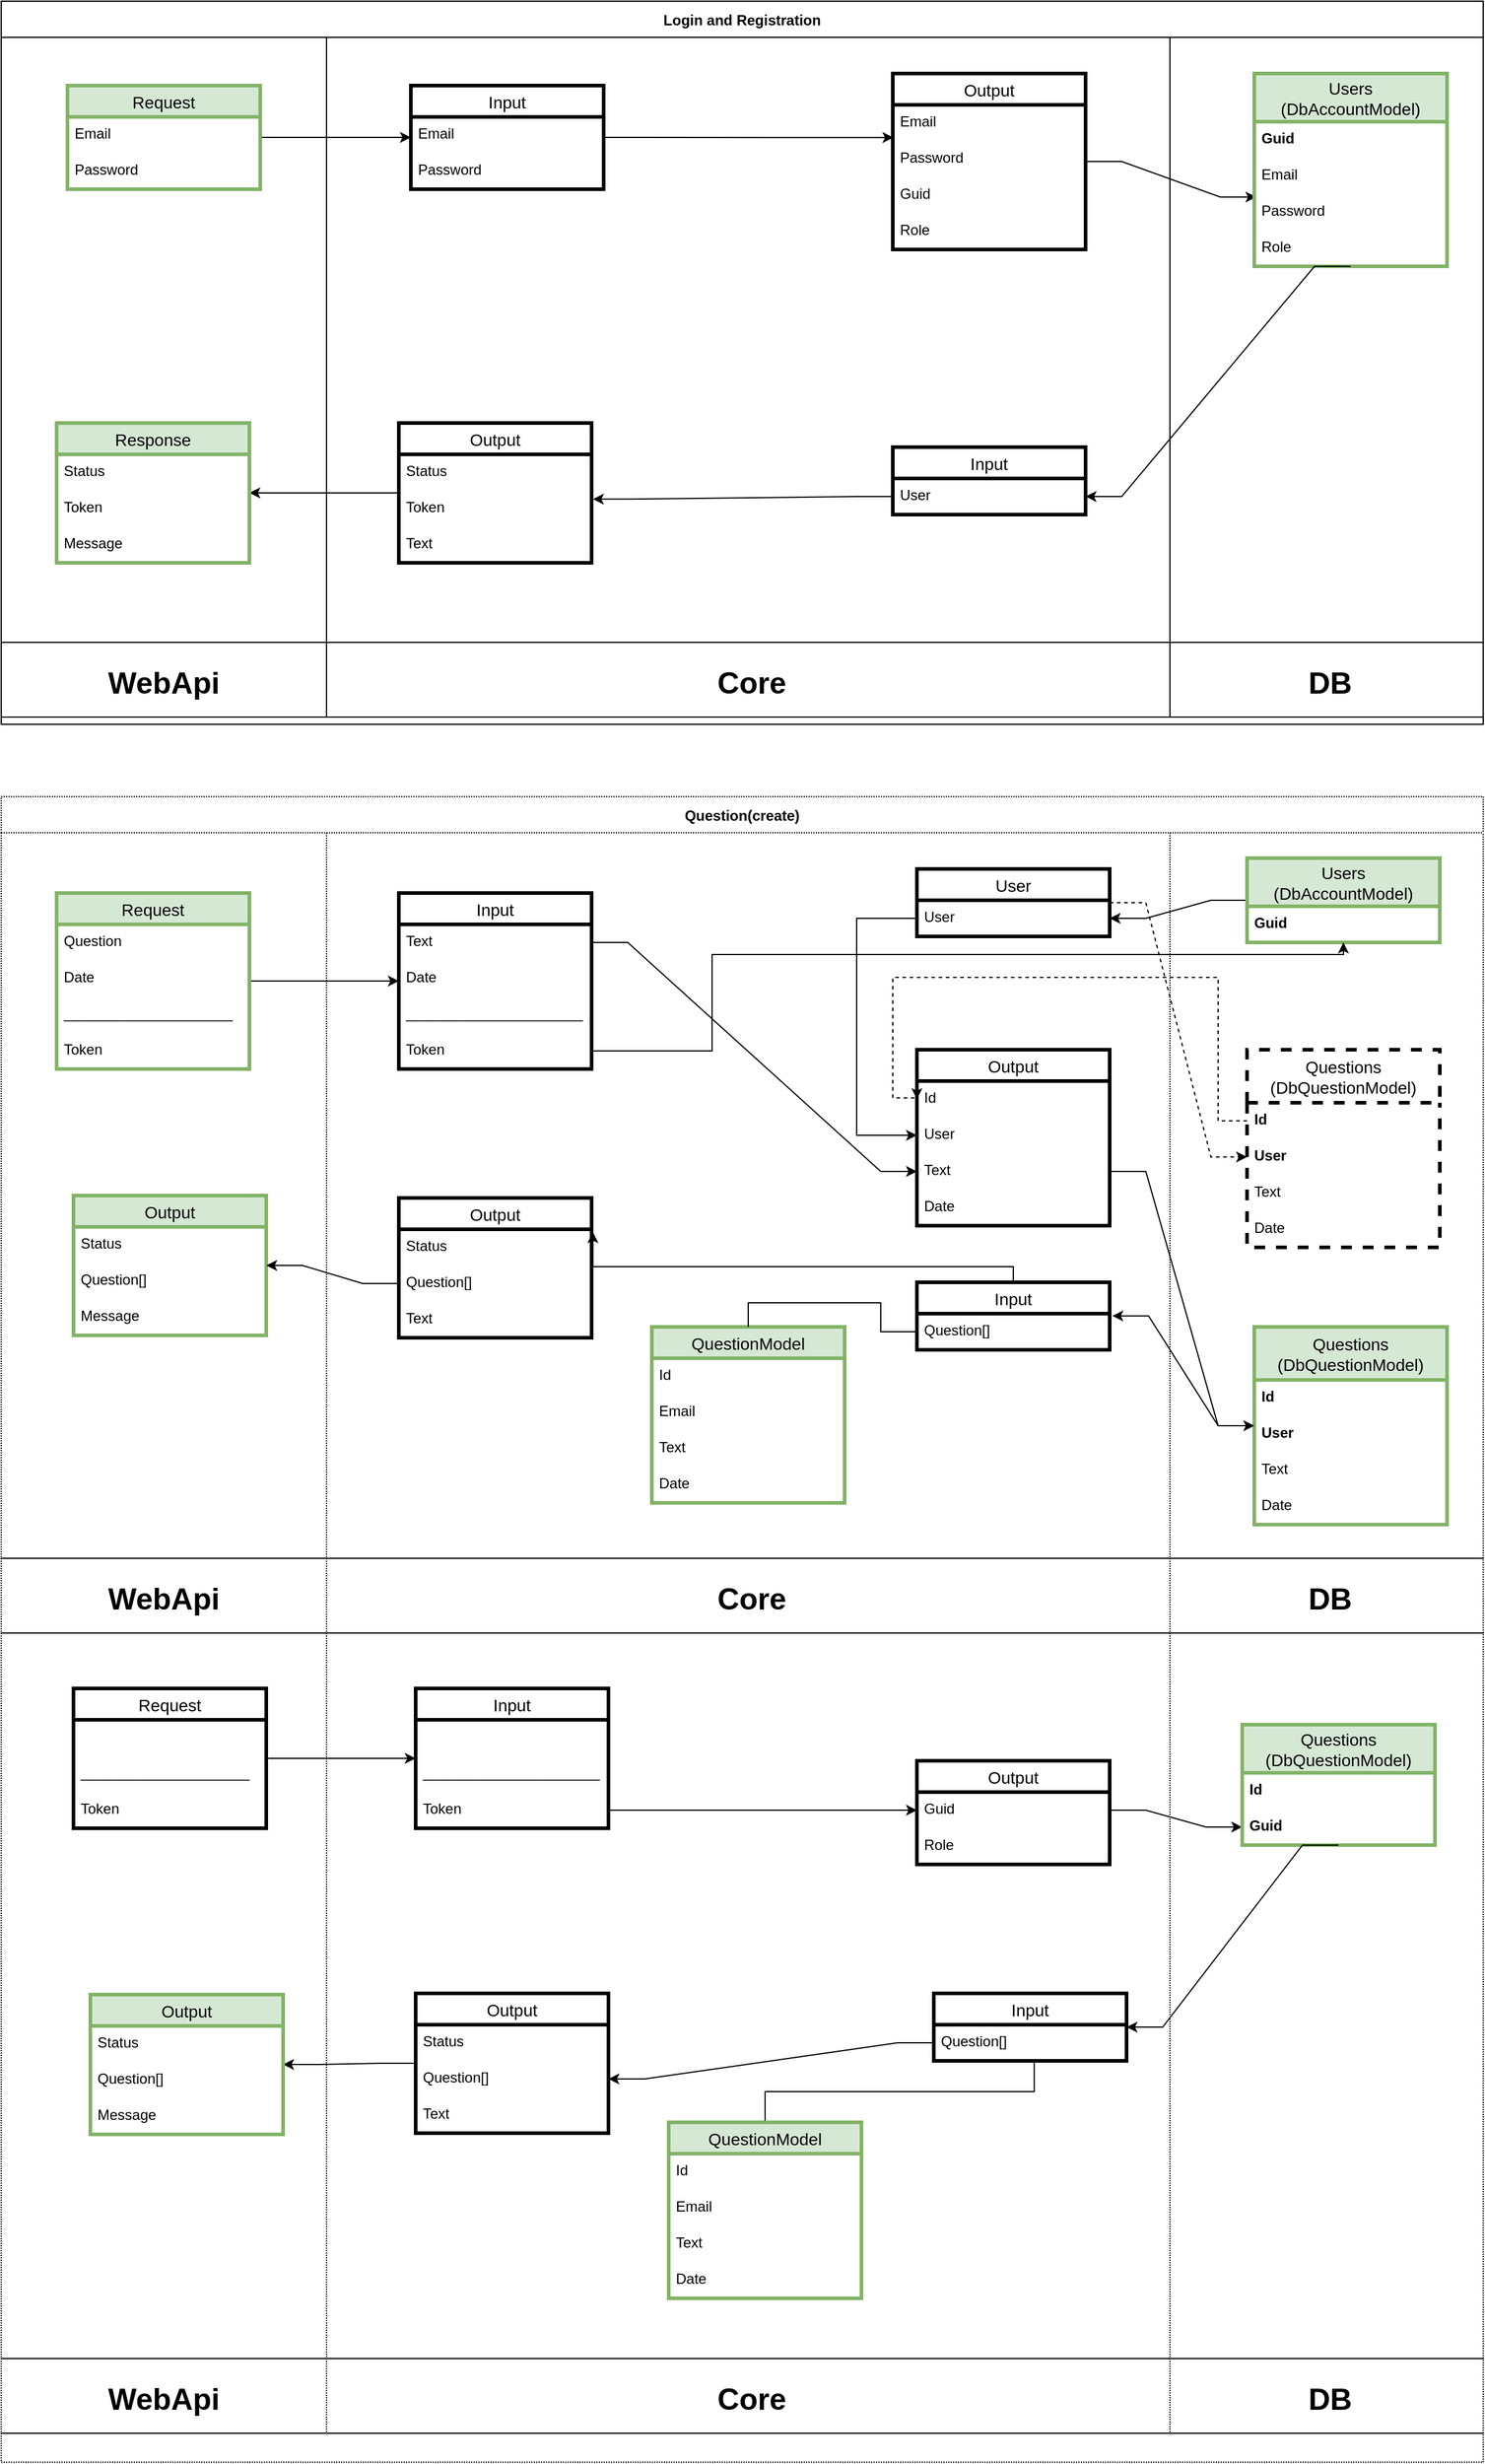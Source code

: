 <mxfile version="20.1.1" type="device"><diagram id="C5RBs43oDa-KdzZeNtuy" name="Page-1"><mxGraphModel dx="2043" dy="658" grid="1" gridSize="10" guides="1" tooltips="1" connect="1" arrows="1" fold="1" page="1" pageScale="1" pageWidth="827" pageHeight="1169" math="0" shadow="0"><root><mxCell id="WIyWlLk6GJQsqaUBKTNV-0"/><mxCell id="WIyWlLk6GJQsqaUBKTNV-1" parent="WIyWlLk6GJQsqaUBKTNV-0"/><mxCell id="7UvQwR4lHRqra6OR5dTo-18" value="Login and Registration" style="shape=table;startSize=30;container=1;collapsible=1;childLayout=tableLayout;fixedRows=1;rowLines=0;fontStyle=1;align=center;resizeLast=1;" parent="WIyWlLk6GJQsqaUBKTNV-1" vertex="1"><mxGeometry x="-620" y="50" width="1230" height="600" as="geometry"/></mxCell><mxCell id="7UvQwR4lHRqra6OR5dTo-22" value="" style="shape=tableRow;horizontal=0;startSize=0;swimlaneHead=0;swimlaneBody=0;fillColor=none;collapsible=0;dropTarget=0;points=[[0,0.5],[1,0.5]];portConstraint=eastwest;top=0;left=0;right=0;bottom=1;" parent="7UvQwR4lHRqra6OR5dTo-18" vertex="1"><mxGeometry y="30" width="1230" height="502" as="geometry"/></mxCell><mxCell id="7UvQwR4lHRqra6OR5dTo-23" value="" style="shape=partialRectangle;connectable=0;fillColor=none;top=0;left=0;bottom=0;right=0;fontStyle=1;overflow=hidden;" parent="7UvQwR4lHRqra6OR5dTo-22" vertex="1"><mxGeometry width="270" height="502" as="geometry"><mxRectangle width="270" height="502" as="alternateBounds"/></mxGeometry></mxCell><mxCell id="7UvQwR4lHRqra6OR5dTo-24" value="" style="shape=partialRectangle;connectable=0;fillColor=none;top=0;left=0;bottom=0;right=0;align=left;spacingLeft=6;fontStyle=5;overflow=hidden;" parent="7UvQwR4lHRqra6OR5dTo-22" vertex="1"><mxGeometry x="270" width="700" height="502" as="geometry"><mxRectangle width="700" height="502" as="alternateBounds"/></mxGeometry></mxCell><mxCell id="7UvQwR4lHRqra6OR5dTo-51" style="shape=partialRectangle;connectable=0;fillColor=none;top=0;left=0;bottom=0;right=0;align=left;spacingLeft=6;fontStyle=5;overflow=hidden;" parent="7UvQwR4lHRqra6OR5dTo-22" vertex="1"><mxGeometry x="970" width="260" height="502" as="geometry"><mxRectangle width="260" height="502" as="alternateBounds"/></mxGeometry></mxCell><mxCell id="7UvQwR4lHRqra6OR5dTo-47" style="shape=tableRow;horizontal=0;startSize=0;swimlaneHead=0;swimlaneBody=0;fillColor=none;collapsible=0;dropTarget=0;points=[[0,0.5],[1,0.5]];portConstraint=eastwest;top=0;left=0;right=0;bottom=1;fontStyle=1;align=center;" parent="7UvQwR4lHRqra6OR5dTo-18" vertex="1"><mxGeometry y="532" width="1230" height="62" as="geometry"/></mxCell><mxCell id="7UvQwR4lHRqra6OR5dTo-48" value="WebApi" style="shape=partialRectangle;connectable=0;fillColor=none;top=0;left=0;bottom=0;right=0;fontStyle=1;overflow=hidden;fontSize=25;" parent="7UvQwR4lHRqra6OR5dTo-47" vertex="1"><mxGeometry width="270" height="62" as="geometry"><mxRectangle width="270" height="62" as="alternateBounds"/></mxGeometry></mxCell><mxCell id="7UvQwR4lHRqra6OR5dTo-49" value="Core" style="shape=partialRectangle;connectable=0;fillColor=none;top=0;left=0;bottom=0;right=0;align=center;spacingLeft=6;fontStyle=1;overflow=hidden;fontSize=25;" parent="7UvQwR4lHRqra6OR5dTo-47" vertex="1"><mxGeometry x="270" width="700" height="62" as="geometry"><mxRectangle width="700" height="62" as="alternateBounds"/></mxGeometry></mxCell><mxCell id="7UvQwR4lHRqra6OR5dTo-52" value="DB" style="shape=partialRectangle;connectable=0;fillColor=none;top=0;left=0;bottom=0;right=0;align=center;spacingLeft=6;fontStyle=1;overflow=hidden;fontSize=25;" parent="7UvQwR4lHRqra6OR5dTo-47" vertex="1"><mxGeometry x="970" width="260" height="62" as="geometry"><mxRectangle width="260" height="62" as="alternateBounds"/></mxGeometry></mxCell><mxCell id="7UvQwR4lHRqra6OR5dTo-75" style="edgeStyle=entityRelationEdgeStyle;rounded=0;orthogonalLoop=1;jettySize=auto;html=1;entryX=0;entryY=0.5;entryDx=0;entryDy=0;fontSize=25;" parent="WIyWlLk6GJQsqaUBKTNV-1" source="7UvQwR4lHRqra6OR5dTo-53" target="7UvQwR4lHRqra6OR5dTo-72" edge="1"><mxGeometry relative="1" as="geometry"/></mxCell><mxCell id="7UvQwR4lHRqra6OR5dTo-53" value="Request" style="swimlane;fontStyle=0;childLayout=stackLayout;horizontal=1;startSize=26;horizontalStack=0;resizeParent=1;resizeParentMax=0;resizeLast=0;collapsible=1;marginBottom=0;align=center;fontSize=14;strokeWidth=3;fillColor=#d5e8d4;strokeColor=#82b366;" parent="WIyWlLk6GJQsqaUBKTNV-1" vertex="1"><mxGeometry x="-565" y="120" width="160" height="86" as="geometry"/></mxCell><mxCell id="7UvQwR4lHRqra6OR5dTo-54" value="Email" style="text;strokeColor=none;fillColor=none;spacingLeft=4;spacingRight=4;overflow=hidden;rotatable=0;points=[[0,0.5],[1,0.5]];portConstraint=eastwest;fontSize=12;" parent="7UvQwR4lHRqra6OR5dTo-53" vertex="1"><mxGeometry y="26" width="160" height="30" as="geometry"/></mxCell><mxCell id="7UvQwR4lHRqra6OR5dTo-55" value="Password" style="text;strokeColor=none;fillColor=none;spacingLeft=4;spacingRight=4;overflow=hidden;rotatable=0;points=[[0,0.5],[1,0.5]];portConstraint=eastwest;fontSize=12;" parent="7UvQwR4lHRqra6OR5dTo-53" vertex="1"><mxGeometry y="56" width="160" height="30" as="geometry"/></mxCell><mxCell id="7UvQwR4lHRqra6OR5dTo-71" style="edgeStyle=entityRelationEdgeStyle;rounded=0;orthogonalLoop=1;jettySize=auto;html=1;entryX=0.011;entryY=0.082;entryDx=0;entryDy=0;fontSize=25;entryPerimeter=0;" parent="WIyWlLk6GJQsqaUBKTNV-1" source="7UvQwR4lHRqra6OR5dTo-57" target="7UvQwR4lHRqra6OR5dTo-68" edge="1"><mxGeometry relative="1" as="geometry"/></mxCell><mxCell id="7UvQwR4lHRqra6OR5dTo-57" value="Output" style="swimlane;fontStyle=0;childLayout=stackLayout;horizontal=1;startSize=26;horizontalStack=0;resizeParent=1;resizeParentMax=0;resizeLast=0;collapsible=1;marginBottom=0;align=center;fontSize=14;strokeWidth=3;" parent="WIyWlLk6GJQsqaUBKTNV-1" vertex="1"><mxGeometry x="120" y="110" width="160" height="146" as="geometry"/></mxCell><mxCell id="7UvQwR4lHRqra6OR5dTo-58" value="Email" style="text;strokeColor=none;fillColor=none;spacingLeft=4;spacingRight=4;overflow=hidden;rotatable=0;points=[[0,0.5],[1,0.5]];portConstraint=eastwest;fontSize=12;" parent="7UvQwR4lHRqra6OR5dTo-57" vertex="1"><mxGeometry y="26" width="160" height="30" as="geometry"/></mxCell><mxCell id="7UvQwR4lHRqra6OR5dTo-59" value="Password" style="text;strokeColor=none;fillColor=none;spacingLeft=4;spacingRight=4;overflow=hidden;rotatable=0;points=[[0,0.5],[1,0.5]];portConstraint=eastwest;fontSize=12;" parent="7UvQwR4lHRqra6OR5dTo-57" vertex="1"><mxGeometry y="56" width="160" height="30" as="geometry"/></mxCell><mxCell id="7UvQwR4lHRqra6OR5dTo-60" value="Guid" style="text;strokeColor=none;fillColor=none;spacingLeft=4;spacingRight=4;overflow=hidden;rotatable=0;points=[[0,0.5],[1,0.5]];portConstraint=eastwest;fontSize=12;" parent="7UvQwR4lHRqra6OR5dTo-57" vertex="1"><mxGeometry y="86" width="160" height="30" as="geometry"/></mxCell><mxCell id="7UvQwR4lHRqra6OR5dTo-64" value="Role" style="text;strokeColor=none;fillColor=none;spacingLeft=4;spacingRight=4;overflow=hidden;rotatable=0;points=[[0,0.5],[1,0.5]];portConstraint=eastwest;fontSize=12;" parent="7UvQwR4lHRqra6OR5dTo-57" vertex="1"><mxGeometry y="116" width="160" height="30" as="geometry"/></mxCell><mxCell id="7UvQwR4lHRqra6OR5dTo-65" value="Users&#10;(DbAccountModel)" style="swimlane;fontStyle=0;childLayout=stackLayout;horizontal=1;startSize=40;horizontalStack=0;resizeParent=1;resizeParentMax=0;resizeLast=0;collapsible=1;marginBottom=0;align=center;fontSize=14;strokeWidth=3;fillColor=#d5e8d4;strokeColor=#82b366;" parent="WIyWlLk6GJQsqaUBKTNV-1" vertex="1"><mxGeometry x="420" y="110" width="160" height="160" as="geometry"/></mxCell><mxCell id="7UvQwR4lHRqra6OR5dTo-66" value="Guid" style="text;strokeColor=none;fillColor=none;spacingLeft=4;spacingRight=4;overflow=hidden;rotatable=0;points=[[0,0.5],[1,0.5]];portConstraint=eastwest;fontSize=12;fontStyle=1" parent="7UvQwR4lHRqra6OR5dTo-65" vertex="1"><mxGeometry y="40" width="160" height="30" as="geometry"/></mxCell><mxCell id="7UvQwR4lHRqra6OR5dTo-67" value="Email" style="text;strokeColor=none;fillColor=none;spacingLeft=4;spacingRight=4;overflow=hidden;rotatable=0;points=[[0,0.5],[1,0.5]];portConstraint=eastwest;fontSize=12;" parent="7UvQwR4lHRqra6OR5dTo-65" vertex="1"><mxGeometry y="70" width="160" height="30" as="geometry"/></mxCell><mxCell id="7UvQwR4lHRqra6OR5dTo-68" value="Password" style="text;strokeColor=none;fillColor=none;spacingLeft=4;spacingRight=4;overflow=hidden;rotatable=0;points=[[0,0.5],[1,0.5]];portConstraint=eastwest;fontSize=12;" parent="7UvQwR4lHRqra6OR5dTo-65" vertex="1"><mxGeometry y="100" width="160" height="30" as="geometry"/></mxCell><mxCell id="7UvQwR4lHRqra6OR5dTo-70" value="Role" style="text;strokeColor=none;fillColor=none;spacingLeft=4;spacingRight=4;overflow=hidden;rotatable=0;points=[[0,0.5],[1,0.5]];portConstraint=eastwest;fontSize=12;" parent="7UvQwR4lHRqra6OR5dTo-65" vertex="1"><mxGeometry y="130" width="160" height="30" as="geometry"/></mxCell><mxCell id="7UvQwR4lHRqra6OR5dTo-76" style="edgeStyle=entityRelationEdgeStyle;rounded=0;orthogonalLoop=1;jettySize=auto;html=1;fontSize=25;entryX=0.003;entryY=-0.094;entryDx=0;entryDy=0;entryPerimeter=0;" parent="WIyWlLk6GJQsqaUBKTNV-1" source="7UvQwR4lHRqra6OR5dTo-72" target="7UvQwR4lHRqra6OR5dTo-59" edge="1"><mxGeometry relative="1" as="geometry"/></mxCell><mxCell id="7UvQwR4lHRqra6OR5dTo-72" value="Input" style="swimlane;fontStyle=0;childLayout=stackLayout;horizontal=1;startSize=26;horizontalStack=0;resizeParent=1;resizeParentMax=0;resizeLast=0;collapsible=1;marginBottom=0;align=center;fontSize=14;strokeWidth=3;" parent="WIyWlLk6GJQsqaUBKTNV-1" vertex="1"><mxGeometry x="-280" y="120" width="160" height="86" as="geometry"/></mxCell><mxCell id="7UvQwR4lHRqra6OR5dTo-73" value="Email" style="text;strokeColor=none;fillColor=none;spacingLeft=4;spacingRight=4;overflow=hidden;rotatable=0;points=[[0,0.5],[1,0.5]];portConstraint=eastwest;fontSize=12;" parent="7UvQwR4lHRqra6OR5dTo-72" vertex="1"><mxGeometry y="26" width="160" height="30" as="geometry"/></mxCell><mxCell id="7UvQwR4lHRqra6OR5dTo-74" value="Password" style="text;strokeColor=none;fillColor=none;spacingLeft=4;spacingRight=4;overflow=hidden;rotatable=0;points=[[0,0.5],[1,0.5]];portConstraint=eastwest;fontSize=12;" parent="7UvQwR4lHRqra6OR5dTo-72" vertex="1"><mxGeometry y="56" width="160" height="30" as="geometry"/></mxCell><mxCell id="7UvQwR4lHRqra6OR5dTo-77" value="Input" style="swimlane;fontStyle=0;childLayout=stackLayout;horizontal=1;startSize=26;horizontalStack=0;resizeParent=1;resizeParentMax=0;resizeLast=0;collapsible=1;marginBottom=0;align=center;fontSize=14;strokeWidth=3;" parent="WIyWlLk6GJQsqaUBKTNV-1" vertex="1"><mxGeometry x="120" y="420" width="160" height="56" as="geometry"/></mxCell><mxCell id="7UvQwR4lHRqra6OR5dTo-78" value="User" style="text;strokeColor=none;fillColor=none;spacingLeft=4;spacingRight=4;overflow=hidden;rotatable=0;points=[[0,0.5],[1,0.5]];portConstraint=eastwest;fontSize=12;" parent="7UvQwR4lHRqra6OR5dTo-77" vertex="1"><mxGeometry y="26" width="160" height="30" as="geometry"/></mxCell><mxCell id="7UvQwR4lHRqra6OR5dTo-81" value="" style="endArrow=classic;html=1;rounded=0;fontSize=25;entryX=1;entryY=0.5;entryDx=0;entryDy=0;exitX=0.5;exitY=1;exitDx=0;exitDy=0;edgeStyle=entityRelationEdgeStyle;" parent="WIyWlLk6GJQsqaUBKTNV-1" source="7UvQwR4lHRqra6OR5dTo-65" target="7UvQwR4lHRqra6OR5dTo-78" edge="1"><mxGeometry width="50" height="50" relative="1" as="geometry"><mxPoint x="320" y="430" as="sourcePoint"/><mxPoint x="370" y="380" as="targetPoint"/></mxGeometry></mxCell><mxCell id="7UvQwR4lHRqra6OR5dTo-92" style="edgeStyle=entityRelationEdgeStyle;rounded=0;orthogonalLoop=1;jettySize=auto;html=1;entryX=1;entryY=0.5;entryDx=0;entryDy=0;fontSize=25;" parent="WIyWlLk6GJQsqaUBKTNV-1" source="7UvQwR4lHRqra6OR5dTo-82" target="7UvQwR4lHRqra6OR5dTo-88" edge="1"><mxGeometry relative="1" as="geometry"/></mxCell><mxCell id="7UvQwR4lHRqra6OR5dTo-82" value="Output" style="swimlane;fontStyle=0;childLayout=stackLayout;horizontal=1;startSize=26;horizontalStack=0;resizeParent=1;resizeParentMax=0;resizeLast=0;collapsible=1;marginBottom=0;align=center;fontSize=14;strokeWidth=3;" parent="WIyWlLk6GJQsqaUBKTNV-1" vertex="1"><mxGeometry x="-290" y="400" width="160" height="116" as="geometry"/></mxCell><mxCell id="7UvQwR4lHRqra6OR5dTo-84" value="Status" style="text;strokeColor=none;fillColor=none;spacingLeft=4;spacingRight=4;overflow=hidden;rotatable=0;points=[[0,0.5],[1,0.5]];portConstraint=eastwest;fontSize=12;" parent="7UvQwR4lHRqra6OR5dTo-82" vertex="1"><mxGeometry y="26" width="160" height="30" as="geometry"/></mxCell><mxCell id="7UvQwR4lHRqra6OR5dTo-85" value="Token" style="text;strokeColor=none;fillColor=none;spacingLeft=4;spacingRight=4;overflow=hidden;rotatable=0;points=[[0,0.5],[1,0.5]];portConstraint=eastwest;fontSize=12;" parent="7UvQwR4lHRqra6OR5dTo-82" vertex="1"><mxGeometry y="56" width="160" height="30" as="geometry"/></mxCell><mxCell id="7UvQwR4lHRqra6OR5dTo-86" value="Text" style="text;strokeColor=none;fillColor=none;spacingLeft=4;spacingRight=4;overflow=hidden;rotatable=0;points=[[0,0.5],[1,0.5]];portConstraint=eastwest;fontSize=12;" parent="7UvQwR4lHRqra6OR5dTo-82" vertex="1"><mxGeometry y="86" width="160" height="30" as="geometry"/></mxCell><mxCell id="7UvQwR4lHRqra6OR5dTo-87" style="edgeStyle=entityRelationEdgeStyle;rounded=0;orthogonalLoop=1;jettySize=auto;html=1;entryX=1.007;entryY=0.239;entryDx=0;entryDy=0;entryPerimeter=0;fontSize=25;" parent="WIyWlLk6GJQsqaUBKTNV-1" source="7UvQwR4lHRqra6OR5dTo-78" target="7UvQwR4lHRqra6OR5dTo-85" edge="1"><mxGeometry relative="1" as="geometry"/></mxCell><mxCell id="7UvQwR4lHRqra6OR5dTo-88" value="Response" style="swimlane;fontStyle=0;childLayout=stackLayout;horizontal=1;startSize=26;horizontalStack=0;resizeParent=1;resizeParentMax=0;resizeLast=0;collapsible=1;marginBottom=0;align=center;fontSize=14;strokeWidth=3;fillColor=#d5e8d4;strokeColor=#82b366;" parent="WIyWlLk6GJQsqaUBKTNV-1" vertex="1"><mxGeometry x="-574" y="400" width="160" height="116" as="geometry"/></mxCell><mxCell id="7UvQwR4lHRqra6OR5dTo-89" value="Status" style="text;strokeColor=none;fillColor=none;spacingLeft=4;spacingRight=4;overflow=hidden;rotatable=0;points=[[0,0.5],[1,0.5]];portConstraint=eastwest;fontSize=12;" parent="7UvQwR4lHRqra6OR5dTo-88" vertex="1"><mxGeometry y="26" width="160" height="30" as="geometry"/></mxCell><mxCell id="7UvQwR4lHRqra6OR5dTo-90" value="Token" style="text;strokeColor=none;fillColor=none;spacingLeft=4;spacingRight=4;overflow=hidden;rotatable=0;points=[[0,0.5],[1,0.5]];portConstraint=eastwest;fontSize=12;" parent="7UvQwR4lHRqra6OR5dTo-88" vertex="1"><mxGeometry y="56" width="160" height="30" as="geometry"/></mxCell><mxCell id="7UvQwR4lHRqra6OR5dTo-91" value="Message" style="text;strokeColor=none;fillColor=none;spacingLeft=4;spacingRight=4;overflow=hidden;rotatable=0;points=[[0,0.5],[1,0.5]];portConstraint=eastwest;fontSize=12;" parent="7UvQwR4lHRqra6OR5dTo-88" vertex="1"><mxGeometry y="86" width="160" height="30" as="geometry"/></mxCell><mxCell id="7UvQwR4lHRqra6OR5dTo-93" value="Question(create)" style="shape=table;startSize=30;container=1;collapsible=1;childLayout=tableLayout;fixedRows=1;rowLines=0;fontStyle=1;align=center;resizeLast=1;dashed=1;dashPattern=1 1;" parent="WIyWlLk6GJQsqaUBKTNV-1" vertex="1"><mxGeometry x="-620" y="710" width="1230" height="1382" as="geometry"/></mxCell><mxCell id="7UvQwR4lHRqra6OR5dTo-94" value="" style="shape=tableRow;horizontal=0;startSize=0;swimlaneHead=0;swimlaneBody=0;fillColor=none;collapsible=0;dropTarget=0;points=[[0,0.5],[1,0.5]];portConstraint=eastwest;top=0;left=0;right=0;bottom=1;" parent="7UvQwR4lHRqra6OR5dTo-93" vertex="1"><mxGeometry y="30" width="1230" height="602" as="geometry"/></mxCell><mxCell id="7UvQwR4lHRqra6OR5dTo-95" value="" style="shape=partialRectangle;connectable=0;fillColor=none;top=0;left=0;bottom=0;right=0;fontStyle=1;overflow=hidden;" parent="7UvQwR4lHRqra6OR5dTo-94" vertex="1"><mxGeometry width="270" height="602" as="geometry"><mxRectangle width="270" height="602" as="alternateBounds"/></mxGeometry></mxCell><mxCell id="7UvQwR4lHRqra6OR5dTo-96" value="" style="shape=partialRectangle;connectable=0;fillColor=none;top=0;left=0;bottom=0;right=0;align=left;spacingLeft=6;fontStyle=5;overflow=hidden;" parent="7UvQwR4lHRqra6OR5dTo-94" vertex="1"><mxGeometry x="270" width="700" height="602" as="geometry"><mxRectangle width="700" height="602" as="alternateBounds"/></mxGeometry></mxCell><mxCell id="7UvQwR4lHRqra6OR5dTo-97" style="shape=partialRectangle;connectable=0;fillColor=none;top=0;left=0;bottom=0;right=0;align=left;spacingLeft=6;fontStyle=5;overflow=hidden;" parent="7UvQwR4lHRqra6OR5dTo-94" vertex="1"><mxGeometry x="970" width="260" height="602" as="geometry"><mxRectangle width="260" height="602" as="alternateBounds"/></mxGeometry></mxCell><mxCell id="7UvQwR4lHRqra6OR5dTo-98" style="shape=tableRow;horizontal=0;startSize=0;swimlaneHead=0;swimlaneBody=0;fillColor=none;collapsible=0;dropTarget=0;points=[[0,0.5],[1,0.5]];portConstraint=eastwest;top=0;left=0;right=0;bottom=1;fontStyle=1;align=center;" parent="7UvQwR4lHRqra6OR5dTo-93" vertex="1"><mxGeometry y="632" width="1230" height="62" as="geometry"/></mxCell><mxCell id="7UvQwR4lHRqra6OR5dTo-99" value="WebApi" style="shape=partialRectangle;connectable=0;fillColor=none;top=0;left=0;bottom=0;right=0;fontStyle=1;overflow=hidden;fontSize=25;" parent="7UvQwR4lHRqra6OR5dTo-98" vertex="1"><mxGeometry width="270" height="62" as="geometry"><mxRectangle width="270" height="62" as="alternateBounds"/></mxGeometry></mxCell><mxCell id="7UvQwR4lHRqra6OR5dTo-100" value="Core" style="shape=partialRectangle;connectable=0;fillColor=none;top=0;left=0;bottom=0;right=0;align=center;spacingLeft=6;fontStyle=1;overflow=hidden;fontSize=25;" parent="7UvQwR4lHRqra6OR5dTo-98" vertex="1"><mxGeometry x="270" width="700" height="62" as="geometry"><mxRectangle width="700" height="62" as="alternateBounds"/></mxGeometry></mxCell><mxCell id="7UvQwR4lHRqra6OR5dTo-101" value="DB" style="shape=partialRectangle;connectable=0;fillColor=none;top=0;left=0;bottom=0;right=0;align=center;spacingLeft=6;fontStyle=1;overflow=hidden;fontSize=25;" parent="7UvQwR4lHRqra6OR5dTo-98" vertex="1"><mxGeometry x="970" width="260" height="62" as="geometry"><mxRectangle width="260" height="62" as="alternateBounds"/></mxGeometry></mxCell><mxCell id="7UvQwR4lHRqra6OR5dTo-165" value="" style="shape=tableRow;horizontal=0;startSize=0;swimlaneHead=0;swimlaneBody=0;fillColor=none;collapsible=0;dropTarget=0;points=[[0,0.5],[1,0.5]];portConstraint=eastwest;top=0;left=0;right=0;bottom=1;" parent="7UvQwR4lHRqra6OR5dTo-93" vertex="1"><mxGeometry y="694" width="1230" height="602" as="geometry"/></mxCell><mxCell id="7UvQwR4lHRqra6OR5dTo-166" value="" style="shape=partialRectangle;connectable=0;fillColor=none;top=0;left=0;bottom=0;right=0;fontStyle=1;overflow=hidden;" parent="7UvQwR4lHRqra6OR5dTo-165" vertex="1"><mxGeometry width="270" height="602" as="geometry"><mxRectangle width="270" height="602" as="alternateBounds"/></mxGeometry></mxCell><mxCell id="7UvQwR4lHRqra6OR5dTo-167" value="" style="shape=partialRectangle;connectable=0;fillColor=none;top=0;left=0;bottom=0;right=0;align=left;spacingLeft=6;fontStyle=5;overflow=hidden;" parent="7UvQwR4lHRqra6OR5dTo-165" vertex="1"><mxGeometry x="270" width="700" height="602" as="geometry"><mxRectangle width="700" height="602" as="alternateBounds"/></mxGeometry></mxCell><mxCell id="7UvQwR4lHRqra6OR5dTo-168" style="shape=partialRectangle;connectable=0;fillColor=none;top=0;left=0;bottom=0;right=0;align=left;spacingLeft=6;fontStyle=5;overflow=hidden;" parent="7UvQwR4lHRqra6OR5dTo-165" vertex="1"><mxGeometry x="970" width="260" height="602" as="geometry"><mxRectangle width="260" height="602" as="alternateBounds"/></mxGeometry></mxCell><mxCell id="7UvQwR4lHRqra6OR5dTo-169" style="shape=tableRow;horizontal=0;startSize=0;swimlaneHead=0;swimlaneBody=0;fillColor=none;collapsible=0;dropTarget=0;points=[[0,0.5],[1,0.5]];portConstraint=eastwest;top=0;left=0;right=0;bottom=1;fontStyle=1;align=center;" parent="7UvQwR4lHRqra6OR5dTo-93" vertex="1"><mxGeometry y="1296" width="1230" height="62" as="geometry"/></mxCell><mxCell id="7UvQwR4lHRqra6OR5dTo-170" value="WebApi" style="shape=partialRectangle;connectable=0;fillColor=none;top=0;left=0;bottom=0;right=0;fontStyle=1;overflow=hidden;fontSize=25;" parent="7UvQwR4lHRqra6OR5dTo-169" vertex="1"><mxGeometry width="270" height="62" as="geometry"><mxRectangle width="270" height="62" as="alternateBounds"/></mxGeometry></mxCell><mxCell id="7UvQwR4lHRqra6OR5dTo-171" value="Core" style="shape=partialRectangle;connectable=0;fillColor=none;top=0;left=0;bottom=0;right=0;align=center;spacingLeft=6;fontStyle=1;overflow=hidden;fontSize=25;" parent="7UvQwR4lHRqra6OR5dTo-169" vertex="1"><mxGeometry x="270" width="700" height="62" as="geometry"><mxRectangle width="700" height="62" as="alternateBounds"/></mxGeometry></mxCell><mxCell id="7UvQwR4lHRqra6OR5dTo-172" value="DB" style="shape=partialRectangle;connectable=0;fillColor=none;top=0;left=0;bottom=0;right=0;align=center;spacingLeft=6;fontStyle=1;overflow=hidden;fontSize=25;" parent="7UvQwR4lHRqra6OR5dTo-169" vertex="1"><mxGeometry x="970" width="260" height="62" as="geometry"><mxRectangle width="260" height="62" as="alternateBounds"/></mxGeometry></mxCell><mxCell id="AqzM5bqXc-fwZ_wGa6BH-6" style="edgeStyle=orthogonalEdgeStyle;rounded=0;orthogonalLoop=1;jettySize=auto;html=1;" edge="1" parent="WIyWlLk6GJQsqaUBKTNV-1" source="7UvQwR4lHRqra6OR5dTo-102" target="7UvQwR4lHRqra6OR5dTo-105"><mxGeometry relative="1" as="geometry"/></mxCell><mxCell id="7UvQwR4lHRqra6OR5dTo-102" value="Request" style="swimlane;fontStyle=0;childLayout=stackLayout;horizontal=1;startSize=26;horizontalStack=0;resizeParent=1;resizeParentMax=0;resizeLast=0;collapsible=1;marginBottom=0;align=center;fontSize=14;strokeWidth=3;fillColor=#d5e8d4;strokeColor=#82b366;" parent="WIyWlLk6GJQsqaUBKTNV-1" vertex="1"><mxGeometry x="-574" y="790" width="160" height="146" as="geometry"/></mxCell><mxCell id="7UvQwR4lHRqra6OR5dTo-104" value="Question" style="text;strokeColor=none;fillColor=none;spacingLeft=4;spacingRight=4;overflow=hidden;rotatable=0;points=[[0,0.5],[1,0.5]];portConstraint=eastwest;fontSize=12;" parent="7UvQwR4lHRqra6OR5dTo-102" vertex="1"><mxGeometry y="26" width="160" height="30" as="geometry"/></mxCell><mxCell id="7UvQwR4lHRqra6OR5dTo-122" value="Date" style="text;strokeColor=none;fillColor=none;spacingLeft=4;spacingRight=4;overflow=hidden;rotatable=0;points=[[0,0.5],[1,0.5]];portConstraint=eastwest;fontSize=12;" parent="7UvQwR4lHRqra6OR5dTo-102" vertex="1"><mxGeometry y="56" width="160" height="30" as="geometry"/></mxCell><mxCell id="7UvQwR4lHRqra6OR5dTo-115" value="_____________________" style="text;strokeColor=none;fillColor=none;spacingLeft=4;spacingRight=4;overflow=hidden;rotatable=0;points=[[0,0.5],[1,0.5]];portConstraint=eastwest;fontSize=12;" parent="7UvQwR4lHRqra6OR5dTo-102" vertex="1"><mxGeometry y="86" width="160" height="30" as="geometry"/></mxCell><mxCell id="7UvQwR4lHRqra6OR5dTo-114" value="Token" style="text;strokeColor=none;fillColor=none;spacingLeft=4;spacingRight=4;overflow=hidden;rotatable=0;points=[[0,0.5],[1,0.5]];portConstraint=eastwest;fontSize=12;" parent="7UvQwR4lHRqra6OR5dTo-102" vertex="1"><mxGeometry y="116" width="160" height="30" as="geometry"/></mxCell><mxCell id="7UvQwR4lHRqra6OR5dTo-105" value="Input" style="swimlane;fontStyle=0;childLayout=stackLayout;horizontal=1;startSize=26;horizontalStack=0;resizeParent=1;resizeParentMax=0;resizeLast=0;collapsible=1;marginBottom=0;align=center;fontSize=14;strokeWidth=3;" parent="WIyWlLk6GJQsqaUBKTNV-1" vertex="1"><mxGeometry x="-290" y="790" width="160" height="146" as="geometry"/></mxCell><mxCell id="7UvQwR4lHRqra6OR5dTo-107" value="Text" style="text;strokeColor=none;fillColor=none;spacingLeft=4;spacingRight=4;overflow=hidden;rotatable=0;points=[[0,0.5],[1,0.5]];portConstraint=eastwest;fontSize=12;" parent="7UvQwR4lHRqra6OR5dTo-105" vertex="1"><mxGeometry y="26" width="160" height="30" as="geometry"/></mxCell><mxCell id="7UvQwR4lHRqra6OR5dTo-123" value="Date" style="text;strokeColor=none;fillColor=none;spacingLeft=4;spacingRight=4;overflow=hidden;rotatable=0;points=[[0,0.5],[1,0.5]];portConstraint=eastwest;fontSize=12;" parent="7UvQwR4lHRqra6OR5dTo-105" vertex="1"><mxGeometry y="56" width="160" height="30" as="geometry"/></mxCell><mxCell id="7UvQwR4lHRqra6OR5dTo-117" value="______________________" style="text;strokeColor=none;fillColor=none;spacingLeft=4;spacingRight=4;overflow=hidden;rotatable=0;points=[[0,0.5],[1,0.5]];portConstraint=eastwest;fontSize=12;" parent="7UvQwR4lHRqra6OR5dTo-105" vertex="1"><mxGeometry y="86" width="160" height="30" as="geometry"/></mxCell><mxCell id="7UvQwR4lHRqra6OR5dTo-116" value="Token" style="text;strokeColor=none;fillColor=none;spacingLeft=4;spacingRight=4;overflow=hidden;rotatable=0;points=[[0,0.5],[1,0.5]];portConstraint=eastwest;fontSize=12;" parent="7UvQwR4lHRqra6OR5dTo-105" vertex="1"><mxGeometry y="116" width="160" height="30" as="geometry"/></mxCell><mxCell id="7UvQwR4lHRqra6OR5dTo-109" value="Output" style="swimlane;fontStyle=0;childLayout=stackLayout;horizontal=1;startSize=26;horizontalStack=0;resizeParent=1;resizeParentMax=0;resizeLast=0;collapsible=1;marginBottom=0;align=center;fontSize=14;strokeWidth=3;" parent="WIyWlLk6GJQsqaUBKTNV-1" vertex="1"><mxGeometry x="140" y="920" width="160" height="146" as="geometry"/></mxCell><mxCell id="AqzM5bqXc-fwZ_wGa6BH-32" value="Id" style="text;strokeColor=none;fillColor=none;spacingLeft=4;spacingRight=4;overflow=hidden;rotatable=0;points=[[0,0.5],[1,0.5]];portConstraint=eastwest;fontSize=12;" vertex="1" parent="7UvQwR4lHRqra6OR5dTo-109"><mxGeometry y="26" width="160" height="30" as="geometry"/></mxCell><mxCell id="7UvQwR4lHRqra6OR5dTo-110" value="User" style="text;strokeColor=none;fillColor=none;spacingLeft=4;spacingRight=4;overflow=hidden;rotatable=0;points=[[0,0.5],[1,0.5]];portConstraint=eastwest;fontSize=12;" parent="7UvQwR4lHRqra6OR5dTo-109" vertex="1"><mxGeometry y="56" width="160" height="30" as="geometry"/></mxCell><mxCell id="7UvQwR4lHRqra6OR5dTo-111" value="Text" style="text;strokeColor=none;fillColor=none;spacingLeft=4;spacingRight=4;overflow=hidden;rotatable=0;points=[[0,0.5],[1,0.5]];portConstraint=eastwest;fontSize=12;" parent="7UvQwR4lHRqra6OR5dTo-109" vertex="1"><mxGeometry y="86" width="160" height="30" as="geometry"/></mxCell><mxCell id="7UvQwR4lHRqra6OR5dTo-112" value="Date" style="text;strokeColor=none;fillColor=none;spacingLeft=4;spacingRight=4;overflow=hidden;rotatable=0;points=[[0,0.5],[1,0.5]];portConstraint=eastwest;fontSize=12;" parent="7UvQwR4lHRqra6OR5dTo-109" vertex="1"><mxGeometry y="116" width="160" height="30" as="geometry"/></mxCell><mxCell id="7UvQwR4lHRqra6OR5dTo-130" style="edgeStyle=entityRelationEdgeStyle;rounded=0;orthogonalLoop=1;jettySize=auto;html=1;entryX=1.014;entryY=0.063;entryDx=0;entryDy=0;fontSize=25;entryPerimeter=0;" parent="WIyWlLk6GJQsqaUBKTNV-1" source="7UvQwR4lHRqra6OR5dTo-118" target="7UvQwR4lHRqra6OR5dTo-127" edge="1"><mxGeometry relative="1" as="geometry"><mxPoint x="290.0" y="1111" as="targetPoint"/></mxGeometry></mxCell><mxCell id="7UvQwR4lHRqra6OR5dTo-118" value="Questions&#10;(DbQuestionModel)" style="swimlane;fontStyle=0;childLayout=stackLayout;horizontal=1;startSize=44;horizontalStack=0;resizeParent=1;resizeParentMax=0;resizeLast=0;collapsible=1;marginBottom=0;align=center;fontSize=14;strokeWidth=3;fillColor=#d5e8d4;strokeColor=#82b366;" parent="WIyWlLk6GJQsqaUBKTNV-1" vertex="1"><mxGeometry x="420" y="1150" width="160" height="164" as="geometry"/></mxCell><mxCell id="7UvQwR4lHRqra6OR5dTo-119" value="Id" style="text;strokeColor=none;fillColor=none;spacingLeft=4;spacingRight=4;overflow=hidden;rotatable=0;points=[[0,0.5],[1,0.5]];portConstraint=eastwest;fontSize=12;fontStyle=1" parent="7UvQwR4lHRqra6OR5dTo-118" vertex="1"><mxGeometry y="44" width="160" height="30" as="geometry"/></mxCell><mxCell id="7UvQwR4lHRqra6OR5dTo-120" value="User" style="text;strokeColor=none;fillColor=none;spacingLeft=4;spacingRight=4;overflow=hidden;rotatable=0;points=[[0,0.5],[1,0.5]];portConstraint=eastwest;fontSize=12;fontStyle=1" parent="7UvQwR4lHRqra6OR5dTo-118" vertex="1"><mxGeometry y="74" width="160" height="30" as="geometry"/></mxCell><mxCell id="7UvQwR4lHRqra6OR5dTo-121" value="Text" style="text;strokeColor=none;fillColor=none;spacingLeft=4;spacingRight=4;overflow=hidden;rotatable=0;points=[[0,0.5],[1,0.5]];portConstraint=eastwest;fontSize=12;" parent="7UvQwR4lHRqra6OR5dTo-118" vertex="1"><mxGeometry y="104" width="160" height="30" as="geometry"/></mxCell><mxCell id="7UvQwR4lHRqra6OR5dTo-124" value="Date" style="text;strokeColor=none;fillColor=none;spacingLeft=4;spacingRight=4;overflow=hidden;rotatable=0;points=[[0,0.5],[1,0.5]];portConstraint=eastwest;fontSize=12;" parent="7UvQwR4lHRqra6OR5dTo-118" vertex="1"><mxGeometry y="134" width="160" height="30" as="geometry"/></mxCell><mxCell id="7UvQwR4lHRqra6OR5dTo-125" style="edgeStyle=entityRelationEdgeStyle;rounded=0;orthogonalLoop=1;jettySize=auto;html=1;entryX=0;entryY=0.5;entryDx=0;entryDy=0;fontSize=25;" parent="WIyWlLk6GJQsqaUBKTNV-1" source="7UvQwR4lHRqra6OR5dTo-111" target="7UvQwR4lHRqra6OR5dTo-118" edge="1"><mxGeometry relative="1" as="geometry"/></mxCell><mxCell id="7UvQwR4lHRqra6OR5dTo-157" style="edgeStyle=orthogonalEdgeStyle;rounded=0;orthogonalLoop=1;jettySize=auto;html=1;entryX=1.007;entryY=0.08;entryDx=0;entryDy=0;entryPerimeter=0;fontSize=25;" parent="WIyWlLk6GJQsqaUBKTNV-1" source="7UvQwR4lHRqra6OR5dTo-126" target="7UvQwR4lHRqra6OR5dTo-148" edge="1"><mxGeometry relative="1" as="geometry"><Array as="points"><mxPoint x="220" y="1100"/><mxPoint x="-129" y="1100"/></Array></mxGeometry></mxCell><mxCell id="7UvQwR4lHRqra6OR5dTo-126" value="Input" style="swimlane;fontStyle=0;childLayout=stackLayout;horizontal=1;startSize=26;horizontalStack=0;resizeParent=1;resizeParentMax=0;resizeLast=0;collapsible=1;marginBottom=0;align=center;fontSize=14;strokeWidth=3;" parent="WIyWlLk6GJQsqaUBKTNV-1" vertex="1"><mxGeometry x="140" y="1113" width="160" height="56" as="geometry"/></mxCell><mxCell id="7UvQwR4lHRqra6OR5dTo-127" value="Question[]" style="text;strokeColor=none;fillColor=none;spacingLeft=4;spacingRight=4;overflow=hidden;rotatable=0;points=[[0,0.5],[1,0.5]];portConstraint=eastwest;fontSize=12;" parent="7UvQwR4lHRqra6OR5dTo-126" vertex="1"><mxGeometry y="26" width="160" height="30" as="geometry"/></mxCell><mxCell id="7UvQwR4lHRqra6OR5dTo-147" value="Output" style="swimlane;fontStyle=0;childLayout=stackLayout;horizontal=1;startSize=26;horizontalStack=0;resizeParent=1;resizeParentMax=0;resizeLast=0;collapsible=1;marginBottom=0;align=center;fontSize=14;strokeWidth=3;" parent="WIyWlLk6GJQsqaUBKTNV-1" vertex="1"><mxGeometry x="-290" y="1043" width="160" height="116" as="geometry"/></mxCell><mxCell id="7UvQwR4lHRqra6OR5dTo-148" value="Status" style="text;strokeColor=none;fillColor=none;spacingLeft=4;spacingRight=4;overflow=hidden;rotatable=0;points=[[0,0.5],[1,0.5]];portConstraint=eastwest;fontSize=12;" parent="7UvQwR4lHRqra6OR5dTo-147" vertex="1"><mxGeometry y="26" width="160" height="30" as="geometry"/></mxCell><mxCell id="7UvQwR4lHRqra6OR5dTo-149" value="Question[]" style="text;strokeColor=none;fillColor=none;spacingLeft=4;spacingRight=4;overflow=hidden;rotatable=0;points=[[0,0.5],[1,0.5]];portConstraint=eastwest;fontSize=12;" parent="7UvQwR4lHRqra6OR5dTo-147" vertex="1"><mxGeometry y="56" width="160" height="30" as="geometry"/></mxCell><mxCell id="7UvQwR4lHRqra6OR5dTo-150" value="Text" style="text;strokeColor=none;fillColor=none;spacingLeft=4;spacingRight=4;overflow=hidden;rotatable=0;points=[[0,0.5],[1,0.5]];portConstraint=eastwest;fontSize=12;" parent="7UvQwR4lHRqra6OR5dTo-147" vertex="1"><mxGeometry y="86" width="160" height="30" as="geometry"/></mxCell><mxCell id="7UvQwR4lHRqra6OR5dTo-151" value="QuestionModel" style="swimlane;fontStyle=0;childLayout=stackLayout;horizontal=1;startSize=26;horizontalStack=0;resizeParent=1;resizeParentMax=0;resizeLast=0;collapsible=1;marginBottom=0;align=center;fontSize=14;strokeWidth=3;fillColor=#d5e8d4;strokeColor=#82b366;" parent="WIyWlLk6GJQsqaUBKTNV-1" vertex="1"><mxGeometry x="-80" y="1150" width="160" height="146" as="geometry"/></mxCell><mxCell id="7UvQwR4lHRqra6OR5dTo-152" value="Id" style="text;strokeColor=none;fillColor=none;spacingLeft=4;spacingRight=4;overflow=hidden;rotatable=0;points=[[0,0.5],[1,0.5]];portConstraint=eastwest;fontSize=12;" parent="7UvQwR4lHRqra6OR5dTo-151" vertex="1"><mxGeometry y="26" width="160" height="30" as="geometry"/></mxCell><mxCell id="AqzM5bqXc-fwZ_wGa6BH-27" value="Email" style="text;strokeColor=none;fillColor=none;spacingLeft=4;spacingRight=4;overflow=hidden;rotatable=0;points=[[0,0.5],[1,0.5]];portConstraint=eastwest;fontSize=12;" vertex="1" parent="7UvQwR4lHRqra6OR5dTo-151"><mxGeometry y="56" width="160" height="30" as="geometry"/></mxCell><mxCell id="7UvQwR4lHRqra6OR5dTo-153" value="Text" style="text;strokeColor=none;fillColor=none;spacingLeft=4;spacingRight=4;overflow=hidden;rotatable=0;points=[[0,0.5],[1,0.5]];portConstraint=eastwest;fontSize=12;" parent="7UvQwR4lHRqra6OR5dTo-151" vertex="1"><mxGeometry y="86" width="160" height="30" as="geometry"/></mxCell><mxCell id="7UvQwR4lHRqra6OR5dTo-154" value="Date" style="text;strokeColor=none;fillColor=none;spacingLeft=4;spacingRight=4;overflow=hidden;rotatable=0;points=[[0,0.5],[1,0.5]];portConstraint=eastwest;fontSize=12;" parent="7UvQwR4lHRqra6OR5dTo-151" vertex="1"><mxGeometry y="116" width="160" height="30" as="geometry"/></mxCell><mxCell id="7UvQwR4lHRqra6OR5dTo-156" style="edgeStyle=orthogonalEdgeStyle;rounded=0;orthogonalLoop=1;jettySize=auto;html=1;entryX=0.5;entryY=0;entryDx=0;entryDy=0;fontSize=25;endArrow=none;endFill=0;" parent="WIyWlLk6GJQsqaUBKTNV-1" source="7UvQwR4lHRqra6OR5dTo-127" target="7UvQwR4lHRqra6OR5dTo-151" edge="1"><mxGeometry relative="1" as="geometry"/></mxCell><mxCell id="7UvQwR4lHRqra6OR5dTo-158" value="Output" style="swimlane;fontStyle=0;childLayout=stackLayout;horizontal=1;startSize=26;horizontalStack=0;resizeParent=1;resizeParentMax=0;resizeLast=0;collapsible=1;marginBottom=0;align=center;fontSize=14;strokeWidth=3;fillColor=#d5e8d4;strokeColor=#82b366;" parent="WIyWlLk6GJQsqaUBKTNV-1" vertex="1"><mxGeometry x="-560" y="1041" width="160" height="116" as="geometry"/></mxCell><mxCell id="7UvQwR4lHRqra6OR5dTo-159" value="Status" style="text;strokeColor=none;fillColor=none;spacingLeft=4;spacingRight=4;overflow=hidden;rotatable=0;points=[[0,0.5],[1,0.5]];portConstraint=eastwest;fontSize=12;" parent="7UvQwR4lHRqra6OR5dTo-158" vertex="1"><mxGeometry y="26" width="160" height="30" as="geometry"/></mxCell><mxCell id="7UvQwR4lHRqra6OR5dTo-160" value="Question[]" style="text;strokeColor=none;fillColor=none;spacingLeft=4;spacingRight=4;overflow=hidden;rotatable=0;points=[[0,0.5],[1,0.5]];portConstraint=eastwest;fontSize=12;" parent="7UvQwR4lHRqra6OR5dTo-158" vertex="1"><mxGeometry y="56" width="160" height="30" as="geometry"/></mxCell><mxCell id="7UvQwR4lHRqra6OR5dTo-161" value="Message" style="text;strokeColor=none;fillColor=none;spacingLeft=4;spacingRight=4;overflow=hidden;rotatable=0;points=[[0,0.5],[1,0.5]];portConstraint=eastwest;fontSize=12;" parent="7UvQwR4lHRqra6OR5dTo-158" vertex="1"><mxGeometry y="86" width="160" height="30" as="geometry"/></mxCell><mxCell id="7UvQwR4lHRqra6OR5dTo-163" style="edgeStyle=entityRelationEdgeStyle;rounded=0;orthogonalLoop=1;jettySize=auto;html=1;fontSize=25;" parent="WIyWlLk6GJQsqaUBKTNV-1" source="7UvQwR4lHRqra6OR5dTo-149" target="7UvQwR4lHRqra6OR5dTo-158" edge="1"><mxGeometry relative="1" as="geometry"><mxPoint x="-390" y="1114" as="targetPoint"/></mxGeometry></mxCell><mxCell id="7UvQwR4lHRqra6OR5dTo-211" value="" style="edgeStyle=orthogonalEdgeStyle;rounded=0;orthogonalLoop=1;jettySize=auto;html=1;fontSize=25;entryX=0;entryY=0.5;entryDx=0;entryDy=0;" parent="WIyWlLk6GJQsqaUBKTNV-1" source="7UvQwR4lHRqra6OR5dTo-173" target="7UvQwR4lHRqra6OR5dTo-179" edge="1"><mxGeometry relative="1" as="geometry"><mxPoint x="-300" y="1508" as="targetPoint"/></mxGeometry></mxCell><mxCell id="7UvQwR4lHRqra6OR5dTo-173" value="Request" style="swimlane;fontStyle=0;childLayout=stackLayout;horizontal=1;startSize=26;horizontalStack=0;resizeParent=1;resizeParentMax=0;resizeLast=0;collapsible=1;marginBottom=0;align=center;fontSize=14;strokeWidth=3;" parent="WIyWlLk6GJQsqaUBKTNV-1" vertex="1"><mxGeometry x="-560" y="1450" width="160" height="116" as="geometry"/></mxCell><mxCell id="AqzM5bqXc-fwZ_wGa6BH-17" style="text;strokeColor=none;fillColor=none;spacingLeft=4;spacingRight=4;overflow=hidden;rotatable=0;points=[[0,0.5],[1,0.5]];portConstraint=eastwest;fontSize=12;" vertex="1" parent="7UvQwR4lHRqra6OR5dTo-173"><mxGeometry y="26" width="160" height="30" as="geometry"/></mxCell><mxCell id="7UvQwR4lHRqra6OR5dTo-177" value="_____________________" style="text;strokeColor=none;fillColor=none;spacingLeft=4;spacingRight=4;overflow=hidden;rotatable=0;points=[[0,0.5],[1,0.5]];portConstraint=eastwest;fontSize=12;" parent="7UvQwR4lHRqra6OR5dTo-173" vertex="1"><mxGeometry y="56" width="160" height="30" as="geometry"/></mxCell><mxCell id="7UvQwR4lHRqra6OR5dTo-178" value="Token" style="text;strokeColor=none;fillColor=none;spacingLeft=4;spacingRight=4;overflow=hidden;rotatable=0;points=[[0,0.5],[1,0.5]];portConstraint=eastwest;fontSize=12;" parent="7UvQwR4lHRqra6OR5dTo-173" vertex="1"><mxGeometry y="86" width="160" height="30" as="geometry"/></mxCell><mxCell id="7UvQwR4lHRqra6OR5dTo-179" value="Input" style="swimlane;fontStyle=0;childLayout=stackLayout;horizontal=1;startSize=26;horizontalStack=0;resizeParent=1;resizeParentMax=0;resizeLast=0;collapsible=1;marginBottom=0;align=center;fontSize=14;strokeWidth=3;" parent="WIyWlLk6GJQsqaUBKTNV-1" vertex="1"><mxGeometry x="-276" y="1450" width="160" height="116" as="geometry"/></mxCell><mxCell id="AqzM5bqXc-fwZ_wGa6BH-16" style="text;strokeColor=none;fillColor=none;spacingLeft=4;spacingRight=4;overflow=hidden;rotatable=0;points=[[0,0.5],[1,0.5]];portConstraint=eastwest;fontSize=12;" vertex="1" parent="7UvQwR4lHRqra6OR5dTo-179"><mxGeometry y="26" width="160" height="30" as="geometry"/></mxCell><mxCell id="7UvQwR4lHRqra6OR5dTo-183" value="______________________" style="text;strokeColor=none;fillColor=none;spacingLeft=4;spacingRight=4;overflow=hidden;rotatable=0;points=[[0,0.5],[1,0.5]];portConstraint=eastwest;fontSize=12;" parent="7UvQwR4lHRqra6OR5dTo-179" vertex="1"><mxGeometry y="56" width="160" height="30" as="geometry"/></mxCell><mxCell id="7UvQwR4lHRqra6OR5dTo-184" value="Token" style="text;strokeColor=none;fillColor=none;spacingLeft=4;spacingRight=4;overflow=hidden;rotatable=0;points=[[0,0.5],[1,0.5]];portConstraint=eastwest;fontSize=12;" parent="7UvQwR4lHRqra6OR5dTo-179" vertex="1"><mxGeometry y="86" width="160" height="30" as="geometry"/></mxCell><mxCell id="7UvQwR4lHRqra6OR5dTo-185" value="Output" style="swimlane;fontStyle=0;childLayout=stackLayout;horizontal=1;startSize=26;horizontalStack=0;resizeParent=1;resizeParentMax=0;resizeLast=0;collapsible=1;marginBottom=0;align=center;fontSize=14;strokeWidth=3;" parent="WIyWlLk6GJQsqaUBKTNV-1" vertex="1"><mxGeometry x="140" y="1510" width="160" height="86" as="geometry"/></mxCell><mxCell id="7UvQwR4lHRqra6OR5dTo-186" value="Guid" style="text;strokeColor=none;fillColor=none;spacingLeft=4;spacingRight=4;overflow=hidden;rotatable=0;points=[[0,0.5],[1,0.5]];portConstraint=eastwest;fontSize=12;" parent="7UvQwR4lHRqra6OR5dTo-185" vertex="1"><mxGeometry y="26" width="160" height="30" as="geometry"/></mxCell><mxCell id="AqzM5bqXc-fwZ_wGa6BH-18" value="Role" style="text;strokeColor=none;fillColor=none;spacingLeft=4;spacingRight=4;overflow=hidden;rotatable=0;points=[[0,0.5],[1,0.5]];portConstraint=eastwest;fontSize=12;" vertex="1" parent="7UvQwR4lHRqra6OR5dTo-185"><mxGeometry y="56" width="160" height="30" as="geometry"/></mxCell><mxCell id="7UvQwR4lHRqra6OR5dTo-216" style="edgeStyle=orthogonalEdgeStyle;rounded=0;orthogonalLoop=1;jettySize=auto;html=1;entryX=0.5;entryY=0;entryDx=0;entryDy=0;fontSize=25;exitX=0.521;exitY=0.975;exitDx=0;exitDy=0;exitPerimeter=0;endArrow=none;endFill=0;" parent="WIyWlLk6GJQsqaUBKTNV-1" source="7UvQwR4lHRqra6OR5dTo-195" target="7UvQwR4lHRqra6OR5dTo-201" edge="1"><mxGeometry relative="1" as="geometry"/></mxCell><mxCell id="7UvQwR4lHRqra6OR5dTo-194" value="Input" style="swimlane;fontStyle=0;childLayout=stackLayout;horizontal=1;startSize=26;horizontalStack=0;resizeParent=1;resizeParentMax=0;resizeLast=0;collapsible=1;marginBottom=0;align=center;fontSize=14;strokeWidth=3;" parent="WIyWlLk6GJQsqaUBKTNV-1" vertex="1"><mxGeometry x="154" y="1703" width="160" height="56" as="geometry"/></mxCell><mxCell id="7UvQwR4lHRqra6OR5dTo-195" value="Question[]" style="text;strokeColor=none;fillColor=none;spacingLeft=4;spacingRight=4;overflow=hidden;rotatable=0;points=[[0,0.5],[1,0.5]];portConstraint=eastwest;fontSize=12;" parent="7UvQwR4lHRqra6OR5dTo-194" vertex="1"><mxGeometry y="26" width="160" height="30" as="geometry"/></mxCell><mxCell id="7UvQwR4lHRqra6OR5dTo-218" style="edgeStyle=entityRelationEdgeStyle;rounded=0;orthogonalLoop=1;jettySize=auto;html=1;fontSize=25;" parent="WIyWlLk6GJQsqaUBKTNV-1" source="7UvQwR4lHRqra6OR5dTo-196" target="7UvQwR4lHRqra6OR5dTo-205" edge="1"><mxGeometry relative="1" as="geometry"/></mxCell><mxCell id="7UvQwR4lHRqra6OR5dTo-196" value="Output" style="swimlane;fontStyle=0;childLayout=stackLayout;horizontal=1;startSize=26;horizontalStack=0;resizeParent=1;resizeParentMax=0;resizeLast=0;collapsible=1;marginBottom=0;align=center;fontSize=14;strokeWidth=3;" parent="WIyWlLk6GJQsqaUBKTNV-1" vertex="1"><mxGeometry x="-276" y="1703" width="160" height="116" as="geometry"/></mxCell><mxCell id="7UvQwR4lHRqra6OR5dTo-197" value="Status" style="text;strokeColor=none;fillColor=none;spacingLeft=4;spacingRight=4;overflow=hidden;rotatable=0;points=[[0,0.5],[1,0.5]];portConstraint=eastwest;fontSize=12;" parent="7UvQwR4lHRqra6OR5dTo-196" vertex="1"><mxGeometry y="26" width="160" height="30" as="geometry"/></mxCell><mxCell id="7UvQwR4lHRqra6OR5dTo-198" value="Question[]" style="text;strokeColor=none;fillColor=none;spacingLeft=4;spacingRight=4;overflow=hidden;rotatable=0;points=[[0,0.5],[1,0.5]];portConstraint=eastwest;fontSize=12;" parent="7UvQwR4lHRqra6OR5dTo-196" vertex="1"><mxGeometry y="56" width="160" height="30" as="geometry"/></mxCell><mxCell id="7UvQwR4lHRqra6OR5dTo-199" value="Text" style="text;strokeColor=none;fillColor=none;spacingLeft=4;spacingRight=4;overflow=hidden;rotatable=0;points=[[0,0.5],[1,0.5]];portConstraint=eastwest;fontSize=12;" parent="7UvQwR4lHRqra6OR5dTo-196" vertex="1"><mxGeometry y="86" width="160" height="30" as="geometry"/></mxCell><mxCell id="7UvQwR4lHRqra6OR5dTo-201" value="QuestionModel" style="swimlane;fontStyle=0;childLayout=stackLayout;horizontal=1;startSize=26;horizontalStack=0;resizeParent=1;resizeParentMax=0;resizeLast=0;collapsible=1;marginBottom=0;align=center;fontSize=14;strokeWidth=3;fillColor=#d5e8d4;strokeColor=#82b366;" parent="WIyWlLk6GJQsqaUBKTNV-1" vertex="1"><mxGeometry x="-66" y="1810" width="160" height="146" as="geometry"/></mxCell><mxCell id="7UvQwR4lHRqra6OR5dTo-202" value="Id" style="text;strokeColor=none;fillColor=none;spacingLeft=4;spacingRight=4;overflow=hidden;rotatable=0;points=[[0,0.5],[1,0.5]];portConstraint=eastwest;fontSize=12;" parent="7UvQwR4lHRqra6OR5dTo-201" vertex="1"><mxGeometry y="26" width="160" height="30" as="geometry"/></mxCell><mxCell id="AqzM5bqXc-fwZ_wGa6BH-28" value="Email" style="text;strokeColor=none;fillColor=none;spacingLeft=4;spacingRight=4;overflow=hidden;rotatable=0;points=[[0,0.5],[1,0.5]];portConstraint=eastwest;fontSize=12;" vertex="1" parent="7UvQwR4lHRqra6OR5dTo-201"><mxGeometry y="56" width="160" height="30" as="geometry"/></mxCell><mxCell id="7UvQwR4lHRqra6OR5dTo-203" value="Text" style="text;strokeColor=none;fillColor=none;spacingLeft=4;spacingRight=4;overflow=hidden;rotatable=0;points=[[0,0.5],[1,0.5]];portConstraint=eastwest;fontSize=12;" parent="7UvQwR4lHRqra6OR5dTo-201" vertex="1"><mxGeometry y="86" width="160" height="30" as="geometry"/></mxCell><mxCell id="7UvQwR4lHRqra6OR5dTo-204" value="Date" style="text;strokeColor=none;fillColor=none;spacingLeft=4;spacingRight=4;overflow=hidden;rotatable=0;points=[[0,0.5],[1,0.5]];portConstraint=eastwest;fontSize=12;" parent="7UvQwR4lHRqra6OR5dTo-201" vertex="1"><mxGeometry y="116" width="160" height="30" as="geometry"/></mxCell><mxCell id="7UvQwR4lHRqra6OR5dTo-205" value="Output" style="swimlane;fontStyle=0;childLayout=stackLayout;horizontal=1;startSize=26;horizontalStack=0;resizeParent=1;resizeParentMax=0;resizeLast=0;collapsible=1;marginBottom=0;align=center;fontSize=14;strokeWidth=3;fillColor=#d5e8d4;strokeColor=#82b366;" parent="WIyWlLk6GJQsqaUBKTNV-1" vertex="1"><mxGeometry x="-546" y="1704" width="160" height="116" as="geometry"/></mxCell><mxCell id="7UvQwR4lHRqra6OR5dTo-206" value="Status" style="text;strokeColor=none;fillColor=none;spacingLeft=4;spacingRight=4;overflow=hidden;rotatable=0;points=[[0,0.5],[1,0.5]];portConstraint=eastwest;fontSize=12;" parent="7UvQwR4lHRqra6OR5dTo-205" vertex="1"><mxGeometry y="26" width="160" height="30" as="geometry"/></mxCell><mxCell id="7UvQwR4lHRqra6OR5dTo-207" value="Question[]" style="text;strokeColor=none;fillColor=none;spacingLeft=4;spacingRight=4;overflow=hidden;rotatable=0;points=[[0,0.5],[1,0.5]];portConstraint=eastwest;fontSize=12;" parent="7UvQwR4lHRqra6OR5dTo-205" vertex="1"><mxGeometry y="56" width="160" height="30" as="geometry"/></mxCell><mxCell id="7UvQwR4lHRqra6OR5dTo-208" value="Message" style="text;strokeColor=none;fillColor=none;spacingLeft=4;spacingRight=4;overflow=hidden;rotatable=0;points=[[0,0.5],[1,0.5]];portConstraint=eastwest;fontSize=12;" parent="7UvQwR4lHRqra6OR5dTo-205" vertex="1"><mxGeometry y="86" width="160" height="30" as="geometry"/></mxCell><mxCell id="7UvQwR4lHRqra6OR5dTo-213" style="edgeStyle=entityRelationEdgeStyle;rounded=0;orthogonalLoop=1;jettySize=auto;html=1;fontSize=25;" parent="WIyWlLk6GJQsqaUBKTNV-1" source="7UvQwR4lHRqra6OR5dTo-186" target="7UvQwR4lHRqra6OR5dTo-191" edge="1"><mxGeometry relative="1" as="geometry"><mxPoint x="414" y="1607" as="targetPoint"/></mxGeometry></mxCell><mxCell id="7UvQwR4lHRqra6OR5dTo-214" style="edgeStyle=entityRelationEdgeStyle;rounded=0;orthogonalLoop=1;jettySize=auto;html=1;fontSize=25;entryX=0;entryY=0.5;entryDx=0;entryDy=0;" parent="WIyWlLk6GJQsqaUBKTNV-1" source="7UvQwR4lHRqra6OR5dTo-184" target="7UvQwR4lHRqra6OR5dTo-186" edge="1"><mxGeometry relative="1" as="geometry"><mxPoint x="400" y="1521" as="targetPoint"/></mxGeometry></mxCell><mxCell id="7UvQwR4lHRqra6OR5dTo-217" style="edgeStyle=entityRelationEdgeStyle;rounded=0;orthogonalLoop=1;jettySize=auto;html=1;entryX=1;entryY=0.5;entryDx=0;entryDy=0;fontSize=25;" parent="WIyWlLk6GJQsqaUBKTNV-1" source="7UvQwR4lHRqra6OR5dTo-195" target="7UvQwR4lHRqra6OR5dTo-198" edge="1"><mxGeometry relative="1" as="geometry"/></mxCell><mxCell id="7UvQwR4lHRqra6OR5dTo-189" value="Questions&#10;(DbQuestionModel)" style="swimlane;fontStyle=0;childLayout=stackLayout;horizontal=1;startSize=40;horizontalStack=0;resizeParent=1;resizeParentMax=0;resizeLast=0;collapsible=1;marginBottom=0;align=center;fontSize=14;strokeWidth=3;fillColor=#d5e8d4;strokeColor=#82b366;" parent="WIyWlLk6GJQsqaUBKTNV-1" vertex="1"><mxGeometry x="410" y="1480" width="160" height="100" as="geometry"/></mxCell><mxCell id="7UvQwR4lHRqra6OR5dTo-190" value="Id" style="text;strokeColor=none;fillColor=none;spacingLeft=4;spacingRight=4;overflow=hidden;rotatable=0;points=[[0,0.5],[1,0.5]];portConstraint=eastwest;fontSize=12;fontStyle=1" parent="7UvQwR4lHRqra6OR5dTo-189" vertex="1"><mxGeometry y="40" width="160" height="30" as="geometry"/></mxCell><mxCell id="7UvQwR4lHRqra6OR5dTo-191" value="Guid" style="text;strokeColor=none;fillColor=none;spacingLeft=4;spacingRight=4;overflow=hidden;rotatable=0;points=[[0,0.5],[1,0.5]];portConstraint=eastwest;fontSize=12;fontStyle=1" parent="7UvQwR4lHRqra6OR5dTo-189" vertex="1"><mxGeometry y="70" width="160" height="30" as="geometry"/></mxCell><mxCell id="AqzM5bqXc-fwZ_wGa6BH-13" value="" style="endArrow=classic;html=1;rounded=0;exitX=0.5;exitY=1;exitDx=0;exitDy=0;edgeStyle=entityRelationEdgeStyle;" edge="1" parent="WIyWlLk6GJQsqaUBKTNV-1" source="7UvQwR4lHRqra6OR5dTo-189" target="7UvQwR4lHRqra6OR5dTo-194"><mxGeometry width="50" height="50" relative="1" as="geometry"><mxPoint x="40" y="1720" as="sourcePoint"/><mxPoint x="90" y="1670" as="targetPoint"/></mxGeometry></mxCell><mxCell id="AqzM5bqXc-fwZ_wGa6BH-26" style="edgeStyle=entityRelationEdgeStyle;rounded=0;orthogonalLoop=1;jettySize=auto;html=1;" edge="1" parent="WIyWlLk6GJQsqaUBKTNV-1" source="AqzM5bqXc-fwZ_wGa6BH-19" target="AqzM5bqXc-fwZ_wGa6BH-35"><mxGeometry relative="1" as="geometry"/></mxCell><mxCell id="AqzM5bqXc-fwZ_wGa6BH-19" value="Users&#10;(DbAccountModel)" style="swimlane;fontStyle=0;childLayout=stackLayout;horizontal=1;startSize=40;horizontalStack=0;resizeParent=1;resizeParentMax=0;resizeLast=0;collapsible=1;marginBottom=0;align=center;fontSize=14;strokeWidth=3;fillColor=#d5e8d4;strokeColor=#82b366;" vertex="1" parent="WIyWlLk6GJQsqaUBKTNV-1"><mxGeometry x="414" y="761" width="160" height="70" as="geometry"/></mxCell><mxCell id="AqzM5bqXc-fwZ_wGa6BH-20" value="Guid" style="text;strokeColor=none;fillColor=none;spacingLeft=4;spacingRight=4;overflow=hidden;rotatable=0;points=[[0,0.5],[1,0.5]];portConstraint=eastwest;fontSize=12;fontStyle=1" vertex="1" parent="AqzM5bqXc-fwZ_wGa6BH-19"><mxGeometry y="40" width="160" height="30" as="geometry"/></mxCell><mxCell id="AqzM5bqXc-fwZ_wGa6BH-25" style="edgeStyle=orthogonalEdgeStyle;rounded=0;orthogonalLoop=1;jettySize=auto;html=1;" edge="1" parent="WIyWlLk6GJQsqaUBKTNV-1" source="7UvQwR4lHRqra6OR5dTo-116" target="AqzM5bqXc-fwZ_wGa6BH-20"><mxGeometry relative="1" as="geometry"><mxPoint x="414" y="841" as="targetPoint"/><Array as="points"><mxPoint x="-30" y="921"/><mxPoint x="-30" y="841"/><mxPoint x="494" y="841"/></Array></mxGeometry></mxCell><mxCell id="AqzM5bqXc-fwZ_wGa6BH-30" style="edgeStyle=entityRelationEdgeStyle;rounded=0;orthogonalLoop=1;jettySize=auto;html=1;endArrow=classic;endFill=1;" edge="1" parent="WIyWlLk6GJQsqaUBKTNV-1" source="7UvQwR4lHRqra6OR5dTo-107" target="7UvQwR4lHRqra6OR5dTo-111"><mxGeometry relative="1" as="geometry"/></mxCell><mxCell id="AqzM5bqXc-fwZ_wGa6BH-43" style="edgeStyle=entityRelationEdgeStyle;rounded=0;orthogonalLoop=1;jettySize=auto;html=1;endArrow=classic;endFill=1;strokeColor=default;dashed=1;" edge="1" parent="WIyWlLk6GJQsqaUBKTNV-1" source="AqzM5bqXc-fwZ_wGa6BH-33" target="AqzM5bqXc-fwZ_wGa6BH-40"><mxGeometry relative="1" as="geometry"><mxPoint x="390.0" y="1010" as="targetPoint"/></mxGeometry></mxCell><mxCell id="AqzM5bqXc-fwZ_wGa6BH-33" value="User" style="swimlane;fontStyle=0;childLayout=stackLayout;horizontal=1;startSize=26;horizontalStack=0;resizeParent=1;resizeParentMax=0;resizeLast=0;collapsible=1;marginBottom=0;align=center;fontSize=14;strokeWidth=3;" vertex="1" parent="WIyWlLk6GJQsqaUBKTNV-1"><mxGeometry x="140" y="770" width="160" height="56" as="geometry"/></mxCell><mxCell id="AqzM5bqXc-fwZ_wGa6BH-35" value="User" style="text;strokeColor=none;fillColor=none;spacingLeft=4;spacingRight=4;overflow=hidden;rotatable=0;points=[[0,0.5],[1,0.5]];portConstraint=eastwest;fontSize=12;" vertex="1" parent="AqzM5bqXc-fwZ_wGa6BH-33"><mxGeometry y="26" width="160" height="30" as="geometry"/></mxCell><mxCell id="AqzM5bqXc-fwZ_wGa6BH-38" value="Questions&#10;(DbQuestionModel)" style="swimlane;fontStyle=0;childLayout=stackLayout;horizontal=1;startSize=44;horizontalStack=0;resizeParent=1;resizeParentMax=0;resizeLast=0;collapsible=1;marginBottom=0;align=center;fontSize=14;strokeWidth=3;dashed=1;" vertex="1" parent="WIyWlLk6GJQsqaUBKTNV-1"><mxGeometry x="414" y="920" width="160" height="164" as="geometry"/></mxCell><mxCell id="AqzM5bqXc-fwZ_wGa6BH-39" value="Id" style="text;strokeColor=none;fillColor=none;spacingLeft=4;spacingRight=4;overflow=hidden;rotatable=0;points=[[0,0.5],[1,0.5]];portConstraint=eastwest;fontSize=12;fontStyle=1" vertex="1" parent="AqzM5bqXc-fwZ_wGa6BH-38"><mxGeometry y="44" width="160" height="30" as="geometry"/></mxCell><mxCell id="AqzM5bqXc-fwZ_wGa6BH-40" value="User" style="text;strokeColor=none;fillColor=none;spacingLeft=4;spacingRight=4;overflow=hidden;rotatable=0;points=[[0,0.5],[1,0.5]];portConstraint=eastwest;fontSize=12;fontStyle=1" vertex="1" parent="AqzM5bqXc-fwZ_wGa6BH-38"><mxGeometry y="74" width="160" height="30" as="geometry"/></mxCell><mxCell id="AqzM5bqXc-fwZ_wGa6BH-41" value="Text" style="text;strokeColor=none;fillColor=none;spacingLeft=4;spacingRight=4;overflow=hidden;rotatable=0;points=[[0,0.5],[1,0.5]];portConstraint=eastwest;fontSize=12;" vertex="1" parent="AqzM5bqXc-fwZ_wGa6BH-38"><mxGeometry y="104" width="160" height="30" as="geometry"/></mxCell><mxCell id="AqzM5bqXc-fwZ_wGa6BH-42" value="Date" style="text;strokeColor=none;fillColor=none;spacingLeft=4;spacingRight=4;overflow=hidden;rotatable=0;points=[[0,0.5],[1,0.5]];portConstraint=eastwest;fontSize=12;" vertex="1" parent="AqzM5bqXc-fwZ_wGa6BH-38"><mxGeometry y="134" width="160" height="30" as="geometry"/></mxCell><mxCell id="AqzM5bqXc-fwZ_wGa6BH-44" style="edgeStyle=orthogonalEdgeStyle;rounded=0;orthogonalLoop=1;jettySize=auto;html=1;entryX=0;entryY=0.5;entryDx=0;entryDy=0;endArrow=classic;endFill=1;dashed=1;" edge="1" parent="WIyWlLk6GJQsqaUBKTNV-1" source="AqzM5bqXc-fwZ_wGa6BH-39" target="AqzM5bqXc-fwZ_wGa6BH-32"><mxGeometry relative="1" as="geometry"><Array as="points"><mxPoint x="390" y="979"/><mxPoint x="390" y="860"/><mxPoint x="120" y="860"/><mxPoint x="120" y="960"/><mxPoint x="140" y="960"/></Array></mxGeometry></mxCell><mxCell id="AqzM5bqXc-fwZ_wGa6BH-46" style="edgeStyle=orthogonalEdgeStyle;rounded=0;orthogonalLoop=1;jettySize=auto;html=1;entryX=0;entryY=0.5;entryDx=0;entryDy=0;endArrow=classic;endFill=1;" edge="1" parent="WIyWlLk6GJQsqaUBKTNV-1" source="AqzM5bqXc-fwZ_wGa6BH-35" target="7UvQwR4lHRqra6OR5dTo-110"><mxGeometry relative="1" as="geometry"><Array as="points"><mxPoint x="90" y="811"/><mxPoint x="90" y="991"/></Array></mxGeometry></mxCell></root></mxGraphModel></diagram></mxfile>